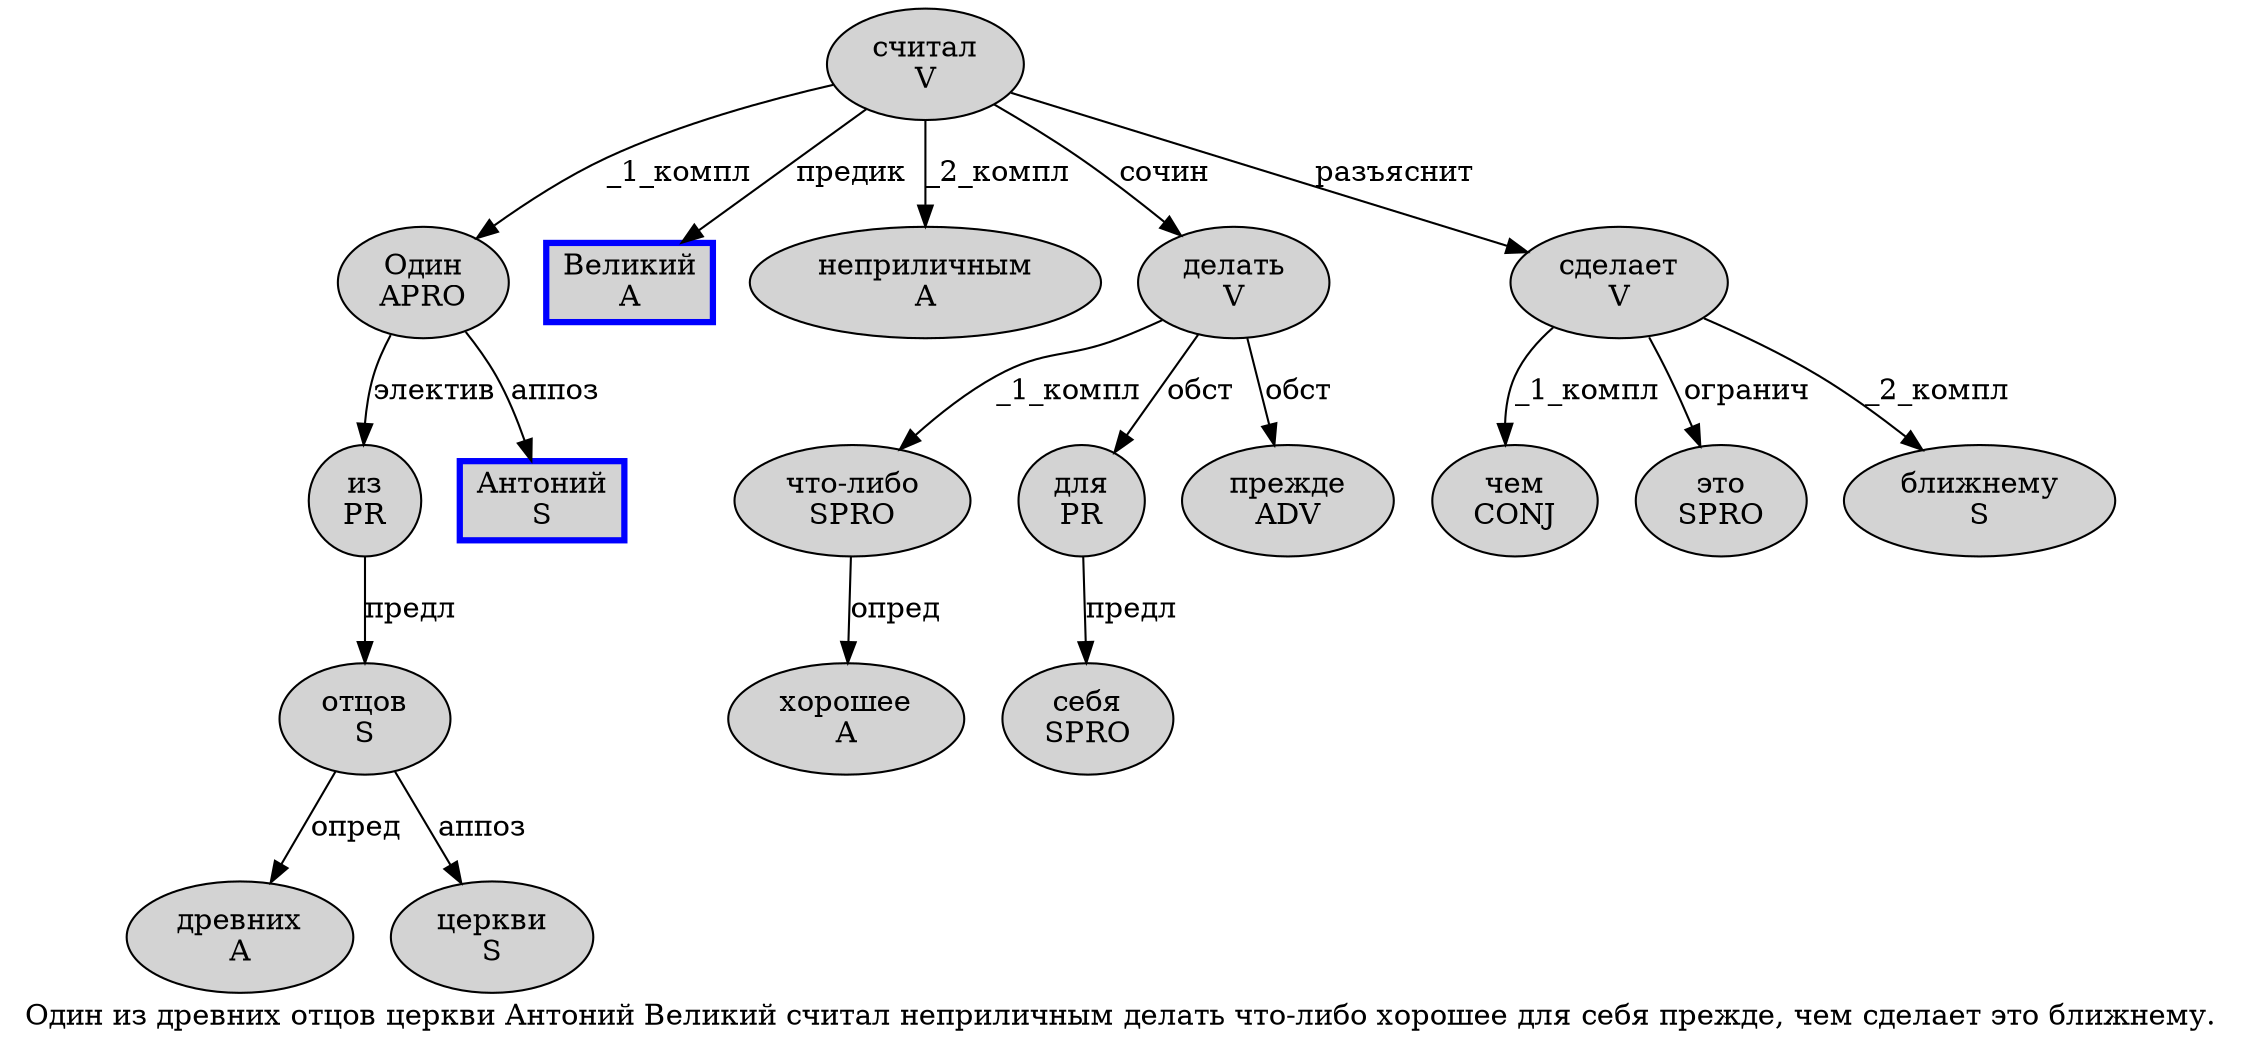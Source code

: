 digraph SENTENCE_1113 {
	graph [label="Один из древних отцов церкви Антоний Великий считал неприличным делать что-либо хорошее для себя прежде, чем сделает это ближнему."]
	node [style=filled]
		0 [label="Один
APRO" color="" fillcolor=lightgray penwidth=1 shape=ellipse]
		1 [label="из
PR" color="" fillcolor=lightgray penwidth=1 shape=ellipse]
		2 [label="древних
A" color="" fillcolor=lightgray penwidth=1 shape=ellipse]
		3 [label="отцов
S" color="" fillcolor=lightgray penwidth=1 shape=ellipse]
		4 [label="церкви
S" color="" fillcolor=lightgray penwidth=1 shape=ellipse]
		5 [label="Антоний
S" color=blue fillcolor=lightgray penwidth=3 shape=box]
		6 [label="Великий
A" color=blue fillcolor=lightgray penwidth=3 shape=box]
		7 [label="считал
V" color="" fillcolor=lightgray penwidth=1 shape=ellipse]
		8 [label="неприличным
A" color="" fillcolor=lightgray penwidth=1 shape=ellipse]
		9 [label="делать
V" color="" fillcolor=lightgray penwidth=1 shape=ellipse]
		10 [label="что-либо
SPRO" color="" fillcolor=lightgray penwidth=1 shape=ellipse]
		11 [label="хорошее
A" color="" fillcolor=lightgray penwidth=1 shape=ellipse]
		12 [label="для
PR" color="" fillcolor=lightgray penwidth=1 shape=ellipse]
		13 [label="себя
SPRO" color="" fillcolor=lightgray penwidth=1 shape=ellipse]
		14 [label="прежде
ADV" color="" fillcolor=lightgray penwidth=1 shape=ellipse]
		16 [label="чем
CONJ" color="" fillcolor=lightgray penwidth=1 shape=ellipse]
		17 [label="сделает
V" color="" fillcolor=lightgray penwidth=1 shape=ellipse]
		18 [label="это
SPRO" color="" fillcolor=lightgray penwidth=1 shape=ellipse]
		19 [label="ближнему
S" color="" fillcolor=lightgray penwidth=1 shape=ellipse]
			17 -> 16 [label="_1_компл"]
			17 -> 18 [label="огранич"]
			17 -> 19 [label="_2_компл"]
			7 -> 0 [label="_1_компл"]
			7 -> 6 [label="предик"]
			7 -> 8 [label="_2_компл"]
			7 -> 9 [label="сочин"]
			7 -> 17 [label="разъяснит"]
			10 -> 11 [label="опред"]
			3 -> 2 [label="опред"]
			3 -> 4 [label="аппоз"]
			1 -> 3 [label="предл"]
			0 -> 1 [label="электив"]
			0 -> 5 [label="аппоз"]
			12 -> 13 [label="предл"]
			9 -> 10 [label="_1_компл"]
			9 -> 12 [label="обст"]
			9 -> 14 [label="обст"]
}